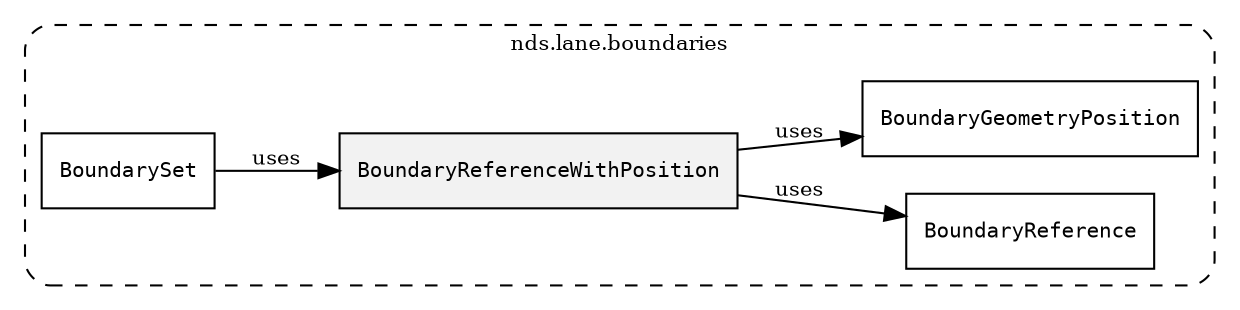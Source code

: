 /**
 * This dot file creates symbol collaboration diagram for BoundaryReferenceWithPosition.
 */
digraph ZSERIO
{
    node [shape=box, fontsize=10];
    rankdir="LR";
    fontsize=10;
    tooltip="BoundaryReferenceWithPosition collaboration diagram";

    subgraph "cluster_nds.lane.boundaries"
    {
        style="dashed, rounded";
        label="nds.lane.boundaries";
        tooltip="Package nds.lane.boundaries";
        href="../../../content/packages/nds.lane.boundaries.html#Package-nds-lane-boundaries";
        target="_parent";

        "BoundaryReferenceWithPosition" [style="filled", fillcolor="#0000000D", target="_parent", label=<<font face="monospace"><table align="center" border="0" cellspacing="0" cellpadding="0"><tr><td href="../../../content/packages/nds.lane.boundaries.html#Structure-BoundaryReferenceWithPosition" title="Structure defined in nds.lane.boundaries">BoundaryReferenceWithPosition</td></tr></table></font>>];
        "BoundaryReference" [target="_parent", label=<<font face="monospace"><table align="center" border="0" cellspacing="0" cellpadding="0"><tr><td href="../../../content/packages/nds.lane.boundaries.html#Subtype-BoundaryReference" title="Subtype defined in nds.lane.boundaries">BoundaryReference</td></tr></table></font>>];
        "BoundaryGeometryPosition" [target="_parent", label=<<font face="monospace"><table align="center" border="0" cellspacing="0" cellpadding="0"><tr><td href="../../../content/packages/nds.lane.boundaries.html#Subtype-BoundaryGeometryPosition" title="Subtype defined in nds.lane.boundaries">BoundaryGeometryPosition</td></tr></table></font>>];
        "BoundarySet" [target="_parent", label=<<font face="monospace"><table align="center" border="0" cellspacing="0" cellpadding="0"><tr><td href="../../../content/packages/nds.lane.boundaries.html#Structure-BoundarySet" title="Structure defined in nds.lane.boundaries">BoundarySet</td></tr></table></font>>];
    }

    "BoundaryReferenceWithPosition" -> "BoundaryReference" [label="uses", fontsize=10];
    "BoundaryReferenceWithPosition" -> "BoundaryGeometryPosition" [label="uses", fontsize=10];
    "BoundarySet" -> "BoundaryReferenceWithPosition" [label="uses", fontsize=10];
}
